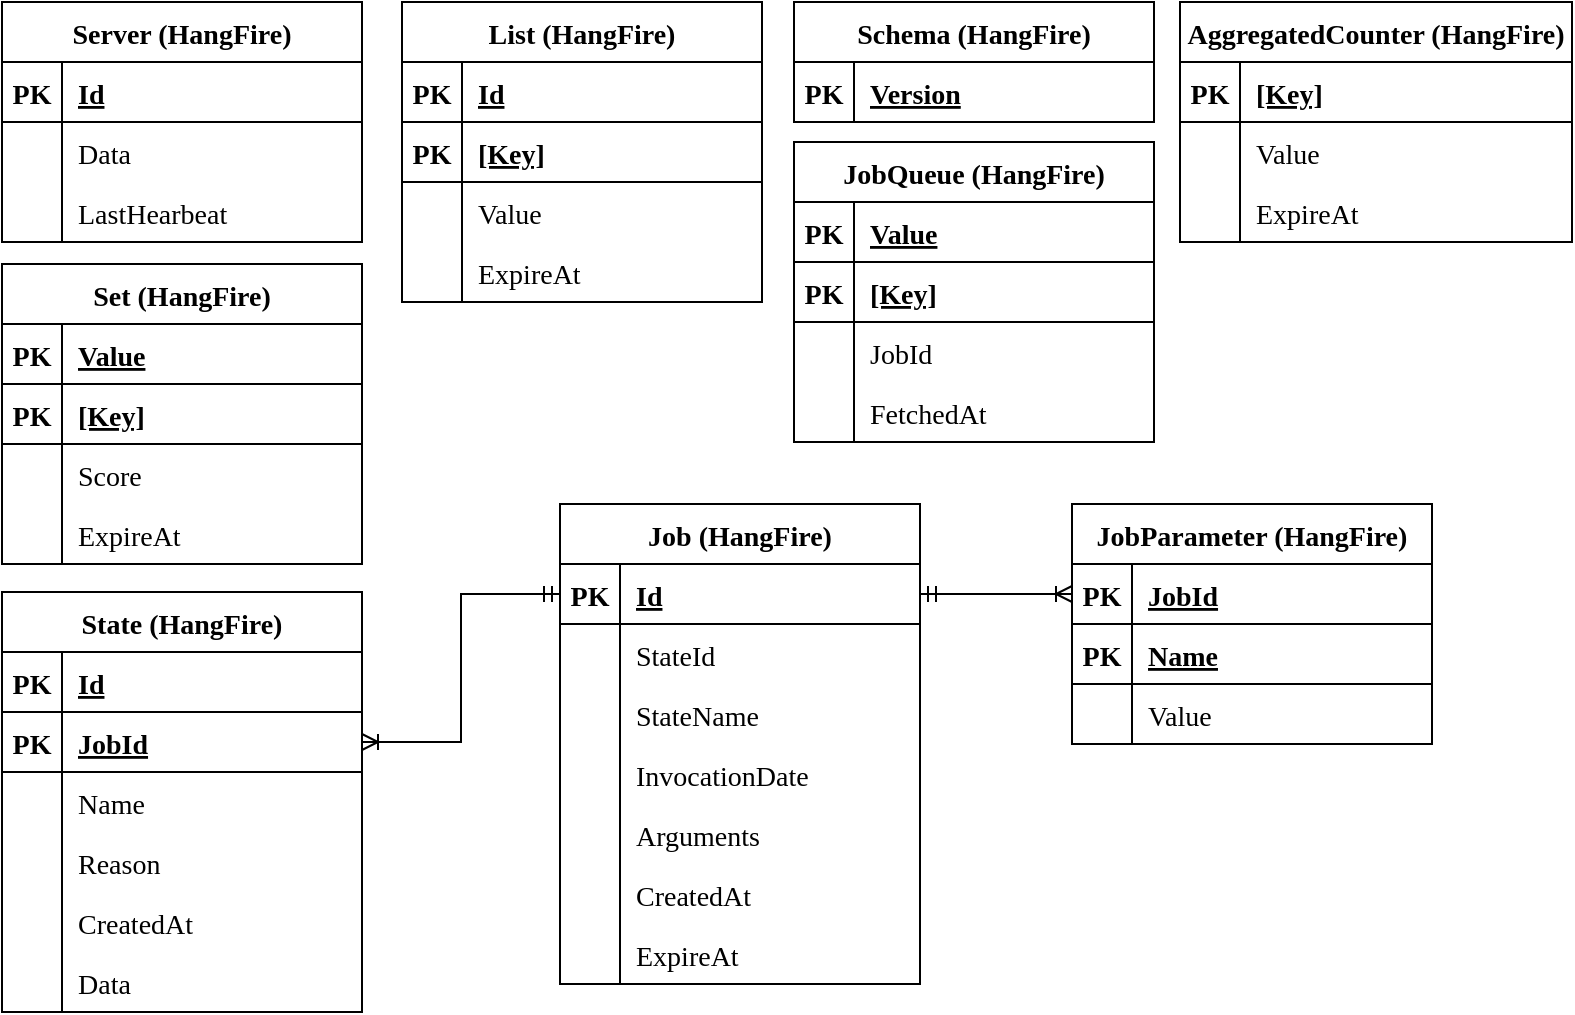 <mxfile version="21.3.3" type="device">
  <diagram name="Страница 1" id="0q5lL3RUbskyyDA7Tc78">
    <mxGraphModel dx="136" dy="885" grid="1" gridSize="10" guides="1" tooltips="1" connect="1" arrows="1" fold="1" page="1" pageScale="1" pageWidth="1654" pageHeight="1169" math="0" shadow="0">
      <root>
        <mxCell id="0" />
        <mxCell id="1" parent="0" />
        <mxCell id="pN4bEe2H8JL71xGNmkIi-15" value="Server (HangFire)" style="shape=table;startSize=30;container=1;collapsible=1;childLayout=tableLayout;fixedRows=1;rowLines=0;fontStyle=1;align=center;resizeLast=1;fontFamily=Times New Roman;fontSize=14;" parent="1" vertex="1">
          <mxGeometry x="1749" y="155" width="180" height="120" as="geometry" />
        </mxCell>
        <mxCell id="pN4bEe2H8JL71xGNmkIi-16" value="" style="shape=tableRow;horizontal=0;startSize=0;swimlaneHead=0;swimlaneBody=0;fillColor=none;collapsible=0;dropTarget=0;points=[[0,0.5],[1,0.5]];portConstraint=eastwest;top=0;left=0;right=0;bottom=1;" parent="pN4bEe2H8JL71xGNmkIi-15" vertex="1">
          <mxGeometry y="30" width="180" height="30" as="geometry" />
        </mxCell>
        <mxCell id="pN4bEe2H8JL71xGNmkIi-17" value="PK" style="shape=partialRectangle;connectable=0;fillColor=none;top=0;left=0;bottom=0;right=0;fontStyle=1;overflow=hidden;fontSize=14;fontFamily=Times New Roman;" parent="pN4bEe2H8JL71xGNmkIi-16" vertex="1">
          <mxGeometry width="30" height="30" as="geometry">
            <mxRectangle width="30" height="30" as="alternateBounds" />
          </mxGeometry>
        </mxCell>
        <mxCell id="pN4bEe2H8JL71xGNmkIi-18" value="Id" style="shape=partialRectangle;connectable=0;fillColor=none;top=0;left=0;bottom=0;right=0;align=left;spacingLeft=6;fontStyle=5;overflow=hidden;fontSize=14;fontFamily=Times New Roman;" parent="pN4bEe2H8JL71xGNmkIi-16" vertex="1">
          <mxGeometry x="30" width="150" height="30" as="geometry">
            <mxRectangle width="150" height="30" as="alternateBounds" />
          </mxGeometry>
        </mxCell>
        <mxCell id="pN4bEe2H8JL71xGNmkIi-19" value="" style="shape=tableRow;horizontal=0;startSize=0;swimlaneHead=0;swimlaneBody=0;fillColor=none;collapsible=0;dropTarget=0;points=[[0,0.5],[1,0.5]];portConstraint=eastwest;top=0;left=0;right=0;bottom=0;" parent="pN4bEe2H8JL71xGNmkIi-15" vertex="1">
          <mxGeometry y="60" width="180" height="30" as="geometry" />
        </mxCell>
        <mxCell id="pN4bEe2H8JL71xGNmkIi-20" value="" style="shape=partialRectangle;connectable=0;fillColor=none;top=0;left=0;bottom=0;right=0;editable=1;overflow=hidden;" parent="pN4bEe2H8JL71xGNmkIi-19" vertex="1">
          <mxGeometry width="30" height="30" as="geometry">
            <mxRectangle width="30" height="30" as="alternateBounds" />
          </mxGeometry>
        </mxCell>
        <mxCell id="pN4bEe2H8JL71xGNmkIi-21" value="Data" style="shape=partialRectangle;connectable=0;fillColor=none;top=0;left=0;bottom=0;right=0;align=left;spacingLeft=6;overflow=hidden;fontSize=14;fontFamily=Times New Roman;" parent="pN4bEe2H8JL71xGNmkIi-19" vertex="1">
          <mxGeometry x="30" width="150" height="30" as="geometry">
            <mxRectangle width="150" height="30" as="alternateBounds" />
          </mxGeometry>
        </mxCell>
        <mxCell id="pN4bEe2H8JL71xGNmkIi-22" value="" style="shape=tableRow;horizontal=0;startSize=0;swimlaneHead=0;swimlaneBody=0;fillColor=none;collapsible=0;dropTarget=0;points=[[0,0.5],[1,0.5]];portConstraint=eastwest;top=0;left=0;right=0;bottom=0;" parent="pN4bEe2H8JL71xGNmkIi-15" vertex="1">
          <mxGeometry y="90" width="180" height="30" as="geometry" />
        </mxCell>
        <mxCell id="pN4bEe2H8JL71xGNmkIi-23" value="" style="shape=partialRectangle;connectable=0;fillColor=none;top=0;left=0;bottom=0;right=0;editable=1;overflow=hidden;" parent="pN4bEe2H8JL71xGNmkIi-22" vertex="1">
          <mxGeometry width="30" height="30" as="geometry">
            <mxRectangle width="30" height="30" as="alternateBounds" />
          </mxGeometry>
        </mxCell>
        <mxCell id="pN4bEe2H8JL71xGNmkIi-24" value="LastHearbeat" style="shape=partialRectangle;connectable=0;fillColor=none;top=0;left=0;bottom=0;right=0;align=left;spacingLeft=6;overflow=hidden;fontSize=14;fontFamily=Times New Roman;" parent="pN4bEe2H8JL71xGNmkIi-22" vertex="1">
          <mxGeometry x="30" width="150" height="30" as="geometry">
            <mxRectangle width="150" height="30" as="alternateBounds" />
          </mxGeometry>
        </mxCell>
        <mxCell id="pN4bEe2H8JL71xGNmkIi-25" value="List (HangFire)" style="shape=table;startSize=30;container=1;collapsible=1;childLayout=tableLayout;fixedRows=1;rowLines=0;fontStyle=1;align=center;resizeLast=1;fontFamily=Times New Roman;fontSize=14;" parent="1" vertex="1">
          <mxGeometry x="1949" y="155" width="180" height="150" as="geometry" />
        </mxCell>
        <mxCell id="pN4bEe2H8JL71xGNmkIi-26" value="" style="shape=tableRow;horizontal=0;startSize=0;swimlaneHead=0;swimlaneBody=0;fillColor=none;collapsible=0;dropTarget=0;points=[[0,0.5],[1,0.5]];portConstraint=eastwest;top=0;left=0;right=0;bottom=1;" parent="pN4bEe2H8JL71xGNmkIi-25" vertex="1">
          <mxGeometry y="30" width="180" height="30" as="geometry" />
        </mxCell>
        <mxCell id="pN4bEe2H8JL71xGNmkIi-27" value="PK" style="shape=partialRectangle;connectable=0;fillColor=none;top=0;left=0;bottom=0;right=0;fontStyle=1;overflow=hidden;fontSize=14;fontFamily=Times New Roman;" parent="pN4bEe2H8JL71xGNmkIi-26" vertex="1">
          <mxGeometry width="30" height="30" as="geometry">
            <mxRectangle width="30" height="30" as="alternateBounds" />
          </mxGeometry>
        </mxCell>
        <mxCell id="pN4bEe2H8JL71xGNmkIi-28" value="Id" style="shape=partialRectangle;connectable=0;fillColor=none;top=0;left=0;bottom=0;right=0;align=left;spacingLeft=6;fontStyle=5;overflow=hidden;fontSize=14;fontFamily=Times New Roman;" parent="pN4bEe2H8JL71xGNmkIi-26" vertex="1">
          <mxGeometry x="30" width="150" height="30" as="geometry">
            <mxRectangle width="150" height="30" as="alternateBounds" />
          </mxGeometry>
        </mxCell>
        <mxCell id="pN4bEe2H8JL71xGNmkIi-29" value="" style="shape=tableRow;horizontal=0;startSize=0;swimlaneHead=0;swimlaneBody=0;fillColor=none;collapsible=0;dropTarget=0;points=[[0,0.5],[1,0.5]];portConstraint=eastwest;top=0;left=0;right=0;bottom=1;" parent="pN4bEe2H8JL71xGNmkIi-25" vertex="1">
          <mxGeometry y="60" width="180" height="30" as="geometry" />
        </mxCell>
        <mxCell id="pN4bEe2H8JL71xGNmkIi-30" value="PK" style="shape=partialRectangle;connectable=0;fillColor=none;top=0;left=0;bottom=0;right=0;fontStyle=1;overflow=hidden;fontSize=14;fontFamily=Times New Roman;" parent="pN4bEe2H8JL71xGNmkIi-29" vertex="1">
          <mxGeometry width="30" height="30" as="geometry">
            <mxRectangle width="30" height="30" as="alternateBounds" />
          </mxGeometry>
        </mxCell>
        <mxCell id="pN4bEe2H8JL71xGNmkIi-31" value="[Key]" style="shape=partialRectangle;connectable=0;fillColor=none;top=0;left=0;bottom=0;right=0;align=left;spacingLeft=6;fontStyle=5;overflow=hidden;fontSize=14;fontFamily=Times New Roman;" parent="pN4bEe2H8JL71xGNmkIi-29" vertex="1">
          <mxGeometry x="30" width="150" height="30" as="geometry">
            <mxRectangle width="150" height="30" as="alternateBounds" />
          </mxGeometry>
        </mxCell>
        <mxCell id="pN4bEe2H8JL71xGNmkIi-32" value="" style="shape=tableRow;horizontal=0;startSize=0;swimlaneHead=0;swimlaneBody=0;fillColor=none;collapsible=0;dropTarget=0;points=[[0,0.5],[1,0.5]];portConstraint=eastwest;top=0;left=0;right=0;bottom=0;" parent="pN4bEe2H8JL71xGNmkIi-25" vertex="1">
          <mxGeometry y="90" width="180" height="30" as="geometry" />
        </mxCell>
        <mxCell id="pN4bEe2H8JL71xGNmkIi-33" value="" style="shape=partialRectangle;connectable=0;fillColor=none;top=0;left=0;bottom=0;right=0;editable=1;overflow=hidden;" parent="pN4bEe2H8JL71xGNmkIi-32" vertex="1">
          <mxGeometry width="30" height="30" as="geometry">
            <mxRectangle width="30" height="30" as="alternateBounds" />
          </mxGeometry>
        </mxCell>
        <mxCell id="pN4bEe2H8JL71xGNmkIi-34" value="Value" style="shape=partialRectangle;connectable=0;fillColor=none;top=0;left=0;bottom=0;right=0;align=left;spacingLeft=6;overflow=hidden;fontSize=14;fontFamily=Times New Roman;" parent="pN4bEe2H8JL71xGNmkIi-32" vertex="1">
          <mxGeometry x="30" width="150" height="30" as="geometry">
            <mxRectangle width="150" height="30" as="alternateBounds" />
          </mxGeometry>
        </mxCell>
        <mxCell id="pN4bEe2H8JL71xGNmkIi-35" value="" style="shape=tableRow;horizontal=0;startSize=0;swimlaneHead=0;swimlaneBody=0;fillColor=none;collapsible=0;dropTarget=0;points=[[0,0.5],[1,0.5]];portConstraint=eastwest;top=0;left=0;right=0;bottom=0;" parent="pN4bEe2H8JL71xGNmkIi-25" vertex="1">
          <mxGeometry y="120" width="180" height="30" as="geometry" />
        </mxCell>
        <mxCell id="pN4bEe2H8JL71xGNmkIi-36" value="" style="shape=partialRectangle;connectable=0;fillColor=none;top=0;left=0;bottom=0;right=0;editable=1;overflow=hidden;" parent="pN4bEe2H8JL71xGNmkIi-35" vertex="1">
          <mxGeometry width="30" height="30" as="geometry">
            <mxRectangle width="30" height="30" as="alternateBounds" />
          </mxGeometry>
        </mxCell>
        <mxCell id="pN4bEe2H8JL71xGNmkIi-37" value="ExpireAt" style="shape=partialRectangle;connectable=0;fillColor=none;top=0;left=0;bottom=0;right=0;align=left;spacingLeft=6;overflow=hidden;fontSize=14;fontFamily=Times New Roman;" parent="pN4bEe2H8JL71xGNmkIi-35" vertex="1">
          <mxGeometry x="30" width="150" height="30" as="geometry">
            <mxRectangle width="150" height="30" as="alternateBounds" />
          </mxGeometry>
        </mxCell>
        <mxCell id="pN4bEe2H8JL71xGNmkIi-38" value="Schema (HangFire)" style="shape=table;startSize=30;container=1;collapsible=1;childLayout=tableLayout;fixedRows=1;rowLines=0;fontStyle=1;align=center;resizeLast=1;fontFamily=Times New Roman;fontSize=14;" parent="1" vertex="1">
          <mxGeometry x="2145" y="155" width="180" height="60" as="geometry" />
        </mxCell>
        <mxCell id="pN4bEe2H8JL71xGNmkIi-39" value="" style="shape=tableRow;horizontal=0;startSize=0;swimlaneHead=0;swimlaneBody=0;fillColor=none;collapsible=0;dropTarget=0;points=[[0,0.5],[1,0.5]];portConstraint=eastwest;top=0;left=0;right=0;bottom=1;" parent="pN4bEe2H8JL71xGNmkIi-38" vertex="1">
          <mxGeometry y="30" width="180" height="30" as="geometry" />
        </mxCell>
        <mxCell id="pN4bEe2H8JL71xGNmkIi-40" value="PK" style="shape=partialRectangle;connectable=0;fillColor=none;top=0;left=0;bottom=0;right=0;fontStyle=1;overflow=hidden;fontSize=14;fontFamily=Times New Roman;" parent="pN4bEe2H8JL71xGNmkIi-39" vertex="1">
          <mxGeometry width="30" height="30" as="geometry">
            <mxRectangle width="30" height="30" as="alternateBounds" />
          </mxGeometry>
        </mxCell>
        <mxCell id="pN4bEe2H8JL71xGNmkIi-41" value="Version" style="shape=partialRectangle;connectable=0;fillColor=none;top=0;left=0;bottom=0;right=0;align=left;spacingLeft=6;fontStyle=5;overflow=hidden;fontSize=14;fontFamily=Times New Roman;" parent="pN4bEe2H8JL71xGNmkIi-39" vertex="1">
          <mxGeometry x="30" width="150" height="30" as="geometry">
            <mxRectangle width="150" height="30" as="alternateBounds" />
          </mxGeometry>
        </mxCell>
        <mxCell id="pN4bEe2H8JL71xGNmkIi-42" value="AggregatedCounter (HangFire)" style="shape=table;startSize=30;container=1;collapsible=1;childLayout=tableLayout;fixedRows=1;rowLines=0;fontStyle=1;align=center;resizeLast=1;fontFamily=Times New Roman;fontSize=14;" parent="1" vertex="1">
          <mxGeometry x="2338" y="155" width="196" height="120" as="geometry" />
        </mxCell>
        <mxCell id="pN4bEe2H8JL71xGNmkIi-43" value="" style="shape=tableRow;horizontal=0;startSize=0;swimlaneHead=0;swimlaneBody=0;fillColor=none;collapsible=0;dropTarget=0;points=[[0,0.5],[1,0.5]];portConstraint=eastwest;top=0;left=0;right=0;bottom=1;" parent="pN4bEe2H8JL71xGNmkIi-42" vertex="1">
          <mxGeometry y="30" width="196" height="30" as="geometry" />
        </mxCell>
        <mxCell id="pN4bEe2H8JL71xGNmkIi-44" value="PK" style="shape=partialRectangle;connectable=0;fillColor=none;top=0;left=0;bottom=0;right=0;fontStyle=1;overflow=hidden;fontSize=14;fontFamily=Times New Roman;" parent="pN4bEe2H8JL71xGNmkIi-43" vertex="1">
          <mxGeometry width="30" height="30" as="geometry">
            <mxRectangle width="30" height="30" as="alternateBounds" />
          </mxGeometry>
        </mxCell>
        <mxCell id="pN4bEe2H8JL71xGNmkIi-45" value="[Key]" style="shape=partialRectangle;connectable=0;fillColor=none;top=0;left=0;bottom=0;right=0;align=left;spacingLeft=6;fontStyle=5;overflow=hidden;fontSize=14;fontFamily=Times New Roman;" parent="pN4bEe2H8JL71xGNmkIi-43" vertex="1">
          <mxGeometry x="30" width="166" height="30" as="geometry">
            <mxRectangle width="166" height="30" as="alternateBounds" />
          </mxGeometry>
        </mxCell>
        <mxCell id="pN4bEe2H8JL71xGNmkIi-46" value="" style="shape=tableRow;horizontal=0;startSize=0;swimlaneHead=0;swimlaneBody=0;fillColor=none;collapsible=0;dropTarget=0;points=[[0,0.5],[1,0.5]];portConstraint=eastwest;top=0;left=0;right=0;bottom=0;" parent="pN4bEe2H8JL71xGNmkIi-42" vertex="1">
          <mxGeometry y="60" width="196" height="30" as="geometry" />
        </mxCell>
        <mxCell id="pN4bEe2H8JL71xGNmkIi-47" value="" style="shape=partialRectangle;connectable=0;fillColor=none;top=0;left=0;bottom=0;right=0;editable=1;overflow=hidden;" parent="pN4bEe2H8JL71xGNmkIi-46" vertex="1">
          <mxGeometry width="30" height="30" as="geometry">
            <mxRectangle width="30" height="30" as="alternateBounds" />
          </mxGeometry>
        </mxCell>
        <mxCell id="pN4bEe2H8JL71xGNmkIi-48" value="Value" style="shape=partialRectangle;connectable=0;fillColor=none;top=0;left=0;bottom=0;right=0;align=left;spacingLeft=6;overflow=hidden;fontSize=14;fontFamily=Times New Roman;" parent="pN4bEe2H8JL71xGNmkIi-46" vertex="1">
          <mxGeometry x="30" width="166" height="30" as="geometry">
            <mxRectangle width="166" height="30" as="alternateBounds" />
          </mxGeometry>
        </mxCell>
        <mxCell id="pN4bEe2H8JL71xGNmkIi-49" value="" style="shape=tableRow;horizontal=0;startSize=0;swimlaneHead=0;swimlaneBody=0;fillColor=none;collapsible=0;dropTarget=0;points=[[0,0.5],[1,0.5]];portConstraint=eastwest;top=0;left=0;right=0;bottom=0;" parent="pN4bEe2H8JL71xGNmkIi-42" vertex="1">
          <mxGeometry y="90" width="196" height="30" as="geometry" />
        </mxCell>
        <mxCell id="pN4bEe2H8JL71xGNmkIi-50" value="" style="shape=partialRectangle;connectable=0;fillColor=none;top=0;left=0;bottom=0;right=0;editable=1;overflow=hidden;" parent="pN4bEe2H8JL71xGNmkIi-49" vertex="1">
          <mxGeometry width="30" height="30" as="geometry">
            <mxRectangle width="30" height="30" as="alternateBounds" />
          </mxGeometry>
        </mxCell>
        <mxCell id="pN4bEe2H8JL71xGNmkIi-51" value="ExpireAt" style="shape=partialRectangle;connectable=0;fillColor=none;top=0;left=0;bottom=0;right=0;align=left;spacingLeft=6;overflow=hidden;fontSize=14;fontFamily=Times New Roman;" parent="pN4bEe2H8JL71xGNmkIi-49" vertex="1">
          <mxGeometry x="30" width="166" height="30" as="geometry">
            <mxRectangle width="166" height="30" as="alternateBounds" />
          </mxGeometry>
        </mxCell>
        <mxCell id="pN4bEe2H8JL71xGNmkIi-52" value="JobQueue (HangFire)" style="shape=table;startSize=30;container=1;collapsible=1;childLayout=tableLayout;fixedRows=1;rowLines=0;fontStyle=1;align=center;resizeLast=1;fontFamily=Times New Roman;fontSize=14;" parent="1" vertex="1">
          <mxGeometry x="2145" y="225" width="180" height="150" as="geometry" />
        </mxCell>
        <mxCell id="pN4bEe2H8JL71xGNmkIi-53" value="" style="shape=tableRow;horizontal=0;startSize=0;swimlaneHead=0;swimlaneBody=0;fillColor=none;collapsible=0;dropTarget=0;points=[[0,0.5],[1,0.5]];portConstraint=eastwest;top=0;left=0;right=0;bottom=1;" parent="pN4bEe2H8JL71xGNmkIi-52" vertex="1">
          <mxGeometry y="30" width="180" height="30" as="geometry" />
        </mxCell>
        <mxCell id="pN4bEe2H8JL71xGNmkIi-54" value="PK" style="shape=partialRectangle;connectable=0;fillColor=none;top=0;left=0;bottom=0;right=0;fontStyle=1;overflow=hidden;fontSize=14;fontFamily=Times New Roman;" parent="pN4bEe2H8JL71xGNmkIi-53" vertex="1">
          <mxGeometry width="30" height="30" as="geometry">
            <mxRectangle width="30" height="30" as="alternateBounds" />
          </mxGeometry>
        </mxCell>
        <mxCell id="pN4bEe2H8JL71xGNmkIi-55" value="Value" style="shape=partialRectangle;connectable=0;fillColor=none;top=0;left=0;bottom=0;right=0;align=left;spacingLeft=6;fontStyle=5;overflow=hidden;fontSize=14;fontFamily=Times New Roman;" parent="pN4bEe2H8JL71xGNmkIi-53" vertex="1">
          <mxGeometry x="30" width="150" height="30" as="geometry">
            <mxRectangle width="150" height="30" as="alternateBounds" />
          </mxGeometry>
        </mxCell>
        <mxCell id="pN4bEe2H8JL71xGNmkIi-56" value="" style="shape=tableRow;horizontal=0;startSize=0;swimlaneHead=0;swimlaneBody=0;fillColor=none;collapsible=0;dropTarget=0;points=[[0,0.5],[1,0.5]];portConstraint=eastwest;top=0;left=0;right=0;bottom=1;" parent="pN4bEe2H8JL71xGNmkIi-52" vertex="1">
          <mxGeometry y="60" width="180" height="30" as="geometry" />
        </mxCell>
        <mxCell id="pN4bEe2H8JL71xGNmkIi-57" value="PK" style="shape=partialRectangle;connectable=0;fillColor=none;top=0;left=0;bottom=0;right=0;fontStyle=1;overflow=hidden;fontSize=14;fontFamily=Times New Roman;" parent="pN4bEe2H8JL71xGNmkIi-56" vertex="1">
          <mxGeometry width="30" height="30" as="geometry">
            <mxRectangle width="30" height="30" as="alternateBounds" />
          </mxGeometry>
        </mxCell>
        <mxCell id="pN4bEe2H8JL71xGNmkIi-58" value="[Key]" style="shape=partialRectangle;connectable=0;fillColor=none;top=0;left=0;bottom=0;right=0;align=left;spacingLeft=6;fontStyle=5;overflow=hidden;fontSize=14;fontFamily=Times New Roman;" parent="pN4bEe2H8JL71xGNmkIi-56" vertex="1">
          <mxGeometry x="30" width="150" height="30" as="geometry">
            <mxRectangle width="150" height="30" as="alternateBounds" />
          </mxGeometry>
        </mxCell>
        <mxCell id="pN4bEe2H8JL71xGNmkIi-59" value="" style="shape=tableRow;horizontal=0;startSize=0;swimlaneHead=0;swimlaneBody=0;fillColor=none;collapsible=0;dropTarget=0;points=[[0,0.5],[1,0.5]];portConstraint=eastwest;top=0;left=0;right=0;bottom=0;" parent="pN4bEe2H8JL71xGNmkIi-52" vertex="1">
          <mxGeometry y="90" width="180" height="30" as="geometry" />
        </mxCell>
        <mxCell id="pN4bEe2H8JL71xGNmkIi-60" value="" style="shape=partialRectangle;connectable=0;fillColor=none;top=0;left=0;bottom=0;right=0;editable=1;overflow=hidden;" parent="pN4bEe2H8JL71xGNmkIi-59" vertex="1">
          <mxGeometry width="30" height="30" as="geometry">
            <mxRectangle width="30" height="30" as="alternateBounds" />
          </mxGeometry>
        </mxCell>
        <mxCell id="pN4bEe2H8JL71xGNmkIi-61" value="JobId" style="shape=partialRectangle;connectable=0;fillColor=none;top=0;left=0;bottom=0;right=0;align=left;spacingLeft=6;overflow=hidden;fontSize=14;fontFamily=Times New Roman;" parent="pN4bEe2H8JL71xGNmkIi-59" vertex="1">
          <mxGeometry x="30" width="150" height="30" as="geometry">
            <mxRectangle width="150" height="30" as="alternateBounds" />
          </mxGeometry>
        </mxCell>
        <mxCell id="pN4bEe2H8JL71xGNmkIi-62" value="" style="shape=tableRow;horizontal=0;startSize=0;swimlaneHead=0;swimlaneBody=0;fillColor=none;collapsible=0;dropTarget=0;points=[[0,0.5],[1,0.5]];portConstraint=eastwest;top=0;left=0;right=0;bottom=0;" parent="pN4bEe2H8JL71xGNmkIi-52" vertex="1">
          <mxGeometry y="120" width="180" height="30" as="geometry" />
        </mxCell>
        <mxCell id="pN4bEe2H8JL71xGNmkIi-63" value="" style="shape=partialRectangle;connectable=0;fillColor=none;top=0;left=0;bottom=0;right=0;editable=1;overflow=hidden;" parent="pN4bEe2H8JL71xGNmkIi-62" vertex="1">
          <mxGeometry width="30" height="30" as="geometry">
            <mxRectangle width="30" height="30" as="alternateBounds" />
          </mxGeometry>
        </mxCell>
        <mxCell id="pN4bEe2H8JL71xGNmkIi-64" value="FetchedAt" style="shape=partialRectangle;connectable=0;fillColor=none;top=0;left=0;bottom=0;right=0;align=left;spacingLeft=6;overflow=hidden;fontSize=14;fontFamily=Times New Roman;" parent="pN4bEe2H8JL71xGNmkIi-62" vertex="1">
          <mxGeometry x="30" width="150" height="30" as="geometry">
            <mxRectangle width="150" height="30" as="alternateBounds" />
          </mxGeometry>
        </mxCell>
        <mxCell id="pN4bEe2H8JL71xGNmkIi-65" value="Set (HangFire)" style="shape=table;startSize=30;container=1;collapsible=1;childLayout=tableLayout;fixedRows=1;rowLines=0;fontStyle=1;align=center;resizeLast=1;fontFamily=Times New Roman;fontSize=14;" parent="1" vertex="1">
          <mxGeometry x="1749" y="286" width="180" height="150" as="geometry" />
        </mxCell>
        <mxCell id="pN4bEe2H8JL71xGNmkIi-66" value="" style="shape=tableRow;horizontal=0;startSize=0;swimlaneHead=0;swimlaneBody=0;fillColor=none;collapsible=0;dropTarget=0;points=[[0,0.5],[1,0.5]];portConstraint=eastwest;top=0;left=0;right=0;bottom=1;" parent="pN4bEe2H8JL71xGNmkIi-65" vertex="1">
          <mxGeometry y="30" width="180" height="30" as="geometry" />
        </mxCell>
        <mxCell id="pN4bEe2H8JL71xGNmkIi-67" value="PK" style="shape=partialRectangle;connectable=0;fillColor=none;top=0;left=0;bottom=0;right=0;fontStyle=1;overflow=hidden;fontFamily=Times New Roman;fontSize=14;" parent="pN4bEe2H8JL71xGNmkIi-66" vertex="1">
          <mxGeometry width="30" height="30" as="geometry">
            <mxRectangle width="30" height="30" as="alternateBounds" />
          </mxGeometry>
        </mxCell>
        <mxCell id="pN4bEe2H8JL71xGNmkIi-68" value="Value" style="shape=partialRectangle;connectable=0;fillColor=none;top=0;left=0;bottom=0;right=0;align=left;spacingLeft=6;fontStyle=5;overflow=hidden;fontFamily=Times New Roman;fontSize=14;" parent="pN4bEe2H8JL71xGNmkIi-66" vertex="1">
          <mxGeometry x="30" width="150" height="30" as="geometry">
            <mxRectangle width="150" height="30" as="alternateBounds" />
          </mxGeometry>
        </mxCell>
        <mxCell id="pN4bEe2H8JL71xGNmkIi-69" value="" style="shape=tableRow;horizontal=0;startSize=0;swimlaneHead=0;swimlaneBody=0;fillColor=none;collapsible=0;dropTarget=0;points=[[0,0.5],[1,0.5]];portConstraint=eastwest;top=0;left=0;right=0;bottom=1;" parent="pN4bEe2H8JL71xGNmkIi-65" vertex="1">
          <mxGeometry y="60" width="180" height="30" as="geometry" />
        </mxCell>
        <mxCell id="pN4bEe2H8JL71xGNmkIi-70" value="PK" style="shape=partialRectangle;connectable=0;fillColor=none;top=0;left=0;bottom=0;right=0;fontStyle=1;overflow=hidden;fontFamily=Times New Roman;fontSize=14;" parent="pN4bEe2H8JL71xGNmkIi-69" vertex="1">
          <mxGeometry width="30" height="30" as="geometry">
            <mxRectangle width="30" height="30" as="alternateBounds" />
          </mxGeometry>
        </mxCell>
        <mxCell id="pN4bEe2H8JL71xGNmkIi-71" value="[Key]" style="shape=partialRectangle;connectable=0;fillColor=none;top=0;left=0;bottom=0;right=0;align=left;spacingLeft=6;fontStyle=5;overflow=hidden;fontFamily=Times New Roman;fontSize=14;" parent="pN4bEe2H8JL71xGNmkIi-69" vertex="1">
          <mxGeometry x="30" width="150" height="30" as="geometry">
            <mxRectangle width="150" height="30" as="alternateBounds" />
          </mxGeometry>
        </mxCell>
        <mxCell id="pN4bEe2H8JL71xGNmkIi-72" value="" style="shape=tableRow;horizontal=0;startSize=0;swimlaneHead=0;swimlaneBody=0;fillColor=none;collapsible=0;dropTarget=0;points=[[0,0.5],[1,0.5]];portConstraint=eastwest;top=0;left=0;right=0;bottom=0;" parent="pN4bEe2H8JL71xGNmkIi-65" vertex="1">
          <mxGeometry y="90" width="180" height="30" as="geometry" />
        </mxCell>
        <mxCell id="pN4bEe2H8JL71xGNmkIi-73" value="" style="shape=partialRectangle;connectable=0;fillColor=none;top=0;left=0;bottom=0;right=0;editable=1;overflow=hidden;" parent="pN4bEe2H8JL71xGNmkIi-72" vertex="1">
          <mxGeometry width="30" height="30" as="geometry">
            <mxRectangle width="30" height="30" as="alternateBounds" />
          </mxGeometry>
        </mxCell>
        <mxCell id="pN4bEe2H8JL71xGNmkIi-74" value="Score" style="shape=partialRectangle;connectable=0;fillColor=none;top=0;left=0;bottom=0;right=0;align=left;spacingLeft=6;overflow=hidden;fontFamily=Times New Roman;fontSize=14;" parent="pN4bEe2H8JL71xGNmkIi-72" vertex="1">
          <mxGeometry x="30" width="150" height="30" as="geometry">
            <mxRectangle width="150" height="30" as="alternateBounds" />
          </mxGeometry>
        </mxCell>
        <mxCell id="pN4bEe2H8JL71xGNmkIi-75" value="" style="shape=tableRow;horizontal=0;startSize=0;swimlaneHead=0;swimlaneBody=0;fillColor=none;collapsible=0;dropTarget=0;points=[[0,0.5],[1,0.5]];portConstraint=eastwest;top=0;left=0;right=0;bottom=0;" parent="pN4bEe2H8JL71xGNmkIi-65" vertex="1">
          <mxGeometry y="120" width="180" height="30" as="geometry" />
        </mxCell>
        <mxCell id="pN4bEe2H8JL71xGNmkIi-76" value="" style="shape=partialRectangle;connectable=0;fillColor=none;top=0;left=0;bottom=0;right=0;editable=1;overflow=hidden;" parent="pN4bEe2H8JL71xGNmkIi-75" vertex="1">
          <mxGeometry width="30" height="30" as="geometry">
            <mxRectangle width="30" height="30" as="alternateBounds" />
          </mxGeometry>
        </mxCell>
        <mxCell id="pN4bEe2H8JL71xGNmkIi-77" value="ExpireAt" style="shape=partialRectangle;connectable=0;fillColor=none;top=0;left=0;bottom=0;right=0;align=left;spacingLeft=6;overflow=hidden;fontFamily=Times New Roman;fontSize=14;" parent="pN4bEe2H8JL71xGNmkIi-75" vertex="1">
          <mxGeometry x="30" width="150" height="30" as="geometry">
            <mxRectangle width="150" height="30" as="alternateBounds" />
          </mxGeometry>
        </mxCell>
        <mxCell id="pN4bEe2H8JL71xGNmkIi-78" value="Job (HangFire)" style="shape=table;startSize=30;container=1;collapsible=1;childLayout=tableLayout;fixedRows=1;rowLines=0;fontStyle=1;align=center;resizeLast=1;fontFamily=Times New Roman;fontSize=14;" parent="1" vertex="1">
          <mxGeometry x="2028" y="406" width="180" height="240" as="geometry" />
        </mxCell>
        <mxCell id="pN4bEe2H8JL71xGNmkIi-79" value="" style="shape=tableRow;horizontal=0;startSize=0;swimlaneHead=0;swimlaneBody=0;fillColor=none;collapsible=0;dropTarget=0;points=[[0,0.5],[1,0.5]];portConstraint=eastwest;top=0;left=0;right=0;bottom=1;" parent="pN4bEe2H8JL71xGNmkIi-78" vertex="1">
          <mxGeometry y="30" width="180" height="30" as="geometry" />
        </mxCell>
        <mxCell id="pN4bEe2H8JL71xGNmkIi-80" value="PK" style="shape=partialRectangle;connectable=0;fillColor=none;top=0;left=0;bottom=0;right=0;fontStyle=1;overflow=hidden;fontSize=14;fontFamily=Times New Roman;" parent="pN4bEe2H8JL71xGNmkIi-79" vertex="1">
          <mxGeometry width="30" height="30" as="geometry">
            <mxRectangle width="30" height="30" as="alternateBounds" />
          </mxGeometry>
        </mxCell>
        <mxCell id="pN4bEe2H8JL71xGNmkIi-81" value="Id" style="shape=partialRectangle;connectable=0;fillColor=none;top=0;left=0;bottom=0;right=0;align=left;spacingLeft=6;fontStyle=5;overflow=hidden;fontSize=14;fontFamily=Times New Roman;" parent="pN4bEe2H8JL71xGNmkIi-79" vertex="1">
          <mxGeometry x="30" width="150" height="30" as="geometry">
            <mxRectangle width="150" height="30" as="alternateBounds" />
          </mxGeometry>
        </mxCell>
        <mxCell id="pN4bEe2H8JL71xGNmkIi-82" value="" style="shape=tableRow;horizontal=0;startSize=0;swimlaneHead=0;swimlaneBody=0;fillColor=none;collapsible=0;dropTarget=0;points=[[0,0.5],[1,0.5]];portConstraint=eastwest;top=0;left=0;right=0;bottom=0;" parent="pN4bEe2H8JL71xGNmkIi-78" vertex="1">
          <mxGeometry y="60" width="180" height="30" as="geometry" />
        </mxCell>
        <mxCell id="pN4bEe2H8JL71xGNmkIi-83" value="" style="shape=partialRectangle;connectable=0;fillColor=none;top=0;left=0;bottom=0;right=0;editable=1;overflow=hidden;" parent="pN4bEe2H8JL71xGNmkIi-82" vertex="1">
          <mxGeometry width="30" height="30" as="geometry">
            <mxRectangle width="30" height="30" as="alternateBounds" />
          </mxGeometry>
        </mxCell>
        <mxCell id="pN4bEe2H8JL71xGNmkIi-84" value="StateId" style="shape=partialRectangle;connectable=0;fillColor=none;top=0;left=0;bottom=0;right=0;align=left;spacingLeft=6;overflow=hidden;fontSize=14;fontFamily=Times New Roman;" parent="pN4bEe2H8JL71xGNmkIi-82" vertex="1">
          <mxGeometry x="30" width="150" height="30" as="geometry">
            <mxRectangle width="150" height="30" as="alternateBounds" />
          </mxGeometry>
        </mxCell>
        <mxCell id="pN4bEe2H8JL71xGNmkIi-85" value="" style="shape=tableRow;horizontal=0;startSize=0;swimlaneHead=0;swimlaneBody=0;fillColor=none;collapsible=0;dropTarget=0;points=[[0,0.5],[1,0.5]];portConstraint=eastwest;top=0;left=0;right=0;bottom=0;" parent="pN4bEe2H8JL71xGNmkIi-78" vertex="1">
          <mxGeometry y="90" width="180" height="30" as="geometry" />
        </mxCell>
        <mxCell id="pN4bEe2H8JL71xGNmkIi-86" value="" style="shape=partialRectangle;connectable=0;fillColor=none;top=0;left=0;bottom=0;right=0;editable=1;overflow=hidden;" parent="pN4bEe2H8JL71xGNmkIi-85" vertex="1">
          <mxGeometry width="30" height="30" as="geometry">
            <mxRectangle width="30" height="30" as="alternateBounds" />
          </mxGeometry>
        </mxCell>
        <mxCell id="pN4bEe2H8JL71xGNmkIi-87" value="StateName" style="shape=partialRectangle;connectable=0;fillColor=none;top=0;left=0;bottom=0;right=0;align=left;spacingLeft=6;overflow=hidden;fontSize=14;fontFamily=Times New Roman;" parent="pN4bEe2H8JL71xGNmkIi-85" vertex="1">
          <mxGeometry x="30" width="150" height="30" as="geometry">
            <mxRectangle width="150" height="30" as="alternateBounds" />
          </mxGeometry>
        </mxCell>
        <mxCell id="pN4bEe2H8JL71xGNmkIi-88" value="" style="shape=tableRow;horizontal=0;startSize=0;swimlaneHead=0;swimlaneBody=0;fillColor=none;collapsible=0;dropTarget=0;points=[[0,0.5],[1,0.5]];portConstraint=eastwest;top=0;left=0;right=0;bottom=0;" parent="pN4bEe2H8JL71xGNmkIi-78" vertex="1">
          <mxGeometry y="120" width="180" height="30" as="geometry" />
        </mxCell>
        <mxCell id="pN4bEe2H8JL71xGNmkIi-89" value="" style="shape=partialRectangle;connectable=0;fillColor=none;top=0;left=0;bottom=0;right=0;editable=1;overflow=hidden;" parent="pN4bEe2H8JL71xGNmkIi-88" vertex="1">
          <mxGeometry width="30" height="30" as="geometry">
            <mxRectangle width="30" height="30" as="alternateBounds" />
          </mxGeometry>
        </mxCell>
        <mxCell id="pN4bEe2H8JL71xGNmkIi-90" value="InvocationDate" style="shape=partialRectangle;connectable=0;fillColor=none;top=0;left=0;bottom=0;right=0;align=left;spacingLeft=6;overflow=hidden;fontSize=14;fontFamily=Times New Roman;" parent="pN4bEe2H8JL71xGNmkIi-88" vertex="1">
          <mxGeometry x="30" width="150" height="30" as="geometry">
            <mxRectangle width="150" height="30" as="alternateBounds" />
          </mxGeometry>
        </mxCell>
        <mxCell id="pN4bEe2H8JL71xGNmkIi-91" value="" style="shape=tableRow;horizontal=0;startSize=0;swimlaneHead=0;swimlaneBody=0;fillColor=none;collapsible=0;dropTarget=0;points=[[0,0.5],[1,0.5]];portConstraint=eastwest;top=0;left=0;right=0;bottom=0;" parent="pN4bEe2H8JL71xGNmkIi-78" vertex="1">
          <mxGeometry y="150" width="180" height="30" as="geometry" />
        </mxCell>
        <mxCell id="pN4bEe2H8JL71xGNmkIi-92" value="" style="shape=partialRectangle;connectable=0;fillColor=none;top=0;left=0;bottom=0;right=0;editable=1;overflow=hidden;" parent="pN4bEe2H8JL71xGNmkIi-91" vertex="1">
          <mxGeometry width="30" height="30" as="geometry">
            <mxRectangle width="30" height="30" as="alternateBounds" />
          </mxGeometry>
        </mxCell>
        <mxCell id="pN4bEe2H8JL71xGNmkIi-93" value="Arguments" style="shape=partialRectangle;connectable=0;fillColor=none;top=0;left=0;bottom=0;right=0;align=left;spacingLeft=6;overflow=hidden;fontSize=14;fontFamily=Times New Roman;" parent="pN4bEe2H8JL71xGNmkIi-91" vertex="1">
          <mxGeometry x="30" width="150" height="30" as="geometry">
            <mxRectangle width="150" height="30" as="alternateBounds" />
          </mxGeometry>
        </mxCell>
        <mxCell id="pN4bEe2H8JL71xGNmkIi-94" value="" style="shape=tableRow;horizontal=0;startSize=0;swimlaneHead=0;swimlaneBody=0;fillColor=none;collapsible=0;dropTarget=0;points=[[0,0.5],[1,0.5]];portConstraint=eastwest;top=0;left=0;right=0;bottom=0;" parent="pN4bEe2H8JL71xGNmkIi-78" vertex="1">
          <mxGeometry y="180" width="180" height="30" as="geometry" />
        </mxCell>
        <mxCell id="pN4bEe2H8JL71xGNmkIi-95" value="" style="shape=partialRectangle;connectable=0;fillColor=none;top=0;left=0;bottom=0;right=0;editable=1;overflow=hidden;" parent="pN4bEe2H8JL71xGNmkIi-94" vertex="1">
          <mxGeometry width="30" height="30" as="geometry">
            <mxRectangle width="30" height="30" as="alternateBounds" />
          </mxGeometry>
        </mxCell>
        <mxCell id="pN4bEe2H8JL71xGNmkIi-96" value="CreatedAt" style="shape=partialRectangle;connectable=0;fillColor=none;top=0;left=0;bottom=0;right=0;align=left;spacingLeft=6;overflow=hidden;fontSize=14;fontFamily=Times New Roman;" parent="pN4bEe2H8JL71xGNmkIi-94" vertex="1">
          <mxGeometry x="30" width="150" height="30" as="geometry">
            <mxRectangle width="150" height="30" as="alternateBounds" />
          </mxGeometry>
        </mxCell>
        <mxCell id="pN4bEe2H8JL71xGNmkIi-97" value="" style="shape=tableRow;horizontal=0;startSize=0;swimlaneHead=0;swimlaneBody=0;fillColor=none;collapsible=0;dropTarget=0;points=[[0,0.5],[1,0.5]];portConstraint=eastwest;top=0;left=0;right=0;bottom=0;" parent="pN4bEe2H8JL71xGNmkIi-78" vertex="1">
          <mxGeometry y="210" width="180" height="30" as="geometry" />
        </mxCell>
        <mxCell id="pN4bEe2H8JL71xGNmkIi-98" value="" style="shape=partialRectangle;connectable=0;fillColor=none;top=0;left=0;bottom=0;right=0;editable=1;overflow=hidden;" parent="pN4bEe2H8JL71xGNmkIi-97" vertex="1">
          <mxGeometry width="30" height="30" as="geometry">
            <mxRectangle width="30" height="30" as="alternateBounds" />
          </mxGeometry>
        </mxCell>
        <mxCell id="pN4bEe2H8JL71xGNmkIi-99" value="ExpireAt" style="shape=partialRectangle;connectable=0;fillColor=none;top=0;left=0;bottom=0;right=0;align=left;spacingLeft=6;overflow=hidden;fontSize=14;fontFamily=Times New Roman;" parent="pN4bEe2H8JL71xGNmkIi-97" vertex="1">
          <mxGeometry x="30" width="150" height="30" as="geometry">
            <mxRectangle width="150" height="30" as="alternateBounds" />
          </mxGeometry>
        </mxCell>
        <mxCell id="pN4bEe2H8JL71xGNmkIi-100" value="JobParameter (HangFire)" style="shape=table;startSize=30;container=1;collapsible=1;childLayout=tableLayout;fixedRows=1;rowLines=0;fontStyle=1;align=center;resizeLast=1;fontFamily=Times New Roman;fontSize=14;" parent="1" vertex="1">
          <mxGeometry x="2284" y="406" width="180" height="120" as="geometry" />
        </mxCell>
        <mxCell id="pN4bEe2H8JL71xGNmkIi-101" value="" style="shape=tableRow;horizontal=0;startSize=0;swimlaneHead=0;swimlaneBody=0;fillColor=none;collapsible=0;dropTarget=0;points=[[0,0.5],[1,0.5]];portConstraint=eastwest;top=0;left=0;right=0;bottom=1;" parent="pN4bEe2H8JL71xGNmkIi-100" vertex="1">
          <mxGeometry y="30" width="180" height="30" as="geometry" />
        </mxCell>
        <mxCell id="pN4bEe2H8JL71xGNmkIi-102" value="PK" style="shape=partialRectangle;connectable=0;fillColor=none;top=0;left=0;bottom=0;right=0;fontStyle=1;overflow=hidden;fontSize=14;fontFamily=Times New Roman;" parent="pN4bEe2H8JL71xGNmkIi-101" vertex="1">
          <mxGeometry width="30" height="30" as="geometry">
            <mxRectangle width="30" height="30" as="alternateBounds" />
          </mxGeometry>
        </mxCell>
        <mxCell id="pN4bEe2H8JL71xGNmkIi-103" value="JobId" style="shape=partialRectangle;connectable=0;fillColor=none;top=0;left=0;bottom=0;right=0;align=left;spacingLeft=6;fontStyle=5;overflow=hidden;fontSize=14;fontFamily=Times New Roman;" parent="pN4bEe2H8JL71xGNmkIi-101" vertex="1">
          <mxGeometry x="30" width="150" height="30" as="geometry">
            <mxRectangle width="150" height="30" as="alternateBounds" />
          </mxGeometry>
        </mxCell>
        <mxCell id="pN4bEe2H8JL71xGNmkIi-104" value="" style="shape=tableRow;horizontal=0;startSize=0;swimlaneHead=0;swimlaneBody=0;fillColor=none;collapsible=0;dropTarget=0;points=[[0,0.5],[1,0.5]];portConstraint=eastwest;top=0;left=0;right=0;bottom=1;" parent="pN4bEe2H8JL71xGNmkIi-100" vertex="1">
          <mxGeometry y="60" width="180" height="30" as="geometry" />
        </mxCell>
        <mxCell id="pN4bEe2H8JL71xGNmkIi-105" value="PK" style="shape=partialRectangle;connectable=0;fillColor=none;top=0;left=0;bottom=0;right=0;fontStyle=1;overflow=hidden;fontSize=14;fontFamily=Times New Roman;" parent="pN4bEe2H8JL71xGNmkIi-104" vertex="1">
          <mxGeometry width="30" height="30" as="geometry">
            <mxRectangle width="30" height="30" as="alternateBounds" />
          </mxGeometry>
        </mxCell>
        <mxCell id="pN4bEe2H8JL71xGNmkIi-106" value="Name" style="shape=partialRectangle;connectable=0;fillColor=none;top=0;left=0;bottom=0;right=0;align=left;spacingLeft=6;fontStyle=5;overflow=hidden;fontSize=14;fontFamily=Times New Roman;" parent="pN4bEe2H8JL71xGNmkIi-104" vertex="1">
          <mxGeometry x="30" width="150" height="30" as="geometry">
            <mxRectangle width="150" height="30" as="alternateBounds" />
          </mxGeometry>
        </mxCell>
        <mxCell id="pN4bEe2H8JL71xGNmkIi-107" value="" style="shape=tableRow;horizontal=0;startSize=0;swimlaneHead=0;swimlaneBody=0;fillColor=none;collapsible=0;dropTarget=0;points=[[0,0.5],[1,0.5]];portConstraint=eastwest;top=0;left=0;right=0;bottom=0;" parent="pN4bEe2H8JL71xGNmkIi-100" vertex="1">
          <mxGeometry y="90" width="180" height="30" as="geometry" />
        </mxCell>
        <mxCell id="pN4bEe2H8JL71xGNmkIi-108" value="" style="shape=partialRectangle;connectable=0;fillColor=none;top=0;left=0;bottom=0;right=0;editable=1;overflow=hidden;" parent="pN4bEe2H8JL71xGNmkIi-107" vertex="1">
          <mxGeometry width="30" height="30" as="geometry">
            <mxRectangle width="30" height="30" as="alternateBounds" />
          </mxGeometry>
        </mxCell>
        <mxCell id="pN4bEe2H8JL71xGNmkIi-109" value="Value" style="shape=partialRectangle;connectable=0;fillColor=none;top=0;left=0;bottom=0;right=0;align=left;spacingLeft=6;overflow=hidden;fontSize=14;fontFamily=Times New Roman;" parent="pN4bEe2H8JL71xGNmkIi-107" vertex="1">
          <mxGeometry x="30" width="150" height="30" as="geometry">
            <mxRectangle width="150" height="30" as="alternateBounds" />
          </mxGeometry>
        </mxCell>
        <mxCell id="pN4bEe2H8JL71xGNmkIi-110" value="State (HangFire)" style="shape=table;startSize=30;container=1;collapsible=1;childLayout=tableLayout;fixedRows=1;rowLines=0;fontStyle=1;align=center;resizeLast=1;fontFamily=Times New Roman;fontSize=14;" parent="1" vertex="1">
          <mxGeometry x="1749" y="450" width="180" height="210" as="geometry" />
        </mxCell>
        <mxCell id="pN4bEe2H8JL71xGNmkIi-111" value="" style="shape=tableRow;horizontal=0;startSize=0;swimlaneHead=0;swimlaneBody=0;fillColor=none;collapsible=0;dropTarget=0;points=[[0,0.5],[1,0.5]];portConstraint=eastwest;top=0;left=0;right=0;bottom=1;" parent="pN4bEe2H8JL71xGNmkIi-110" vertex="1">
          <mxGeometry y="30" width="180" height="30" as="geometry" />
        </mxCell>
        <mxCell id="pN4bEe2H8JL71xGNmkIi-112" value="PK" style="shape=partialRectangle;connectable=0;fillColor=none;top=0;left=0;bottom=0;right=0;fontStyle=1;overflow=hidden;fontSize=14;fontFamily=Times New Roman;" parent="pN4bEe2H8JL71xGNmkIi-111" vertex="1">
          <mxGeometry width="30" height="30" as="geometry">
            <mxRectangle width="30" height="30" as="alternateBounds" />
          </mxGeometry>
        </mxCell>
        <mxCell id="pN4bEe2H8JL71xGNmkIi-113" value="Id" style="shape=partialRectangle;connectable=0;fillColor=none;top=0;left=0;bottom=0;right=0;align=left;spacingLeft=6;fontStyle=5;overflow=hidden;fontSize=14;fontFamily=Times New Roman;" parent="pN4bEe2H8JL71xGNmkIi-111" vertex="1">
          <mxGeometry x="30" width="150" height="30" as="geometry">
            <mxRectangle width="150" height="30" as="alternateBounds" />
          </mxGeometry>
        </mxCell>
        <mxCell id="pN4bEe2H8JL71xGNmkIi-114" value="" style="shape=tableRow;horizontal=0;startSize=0;swimlaneHead=0;swimlaneBody=0;fillColor=none;collapsible=0;dropTarget=0;points=[[0,0.5],[1,0.5]];portConstraint=eastwest;top=0;left=0;right=0;bottom=1;" parent="pN4bEe2H8JL71xGNmkIi-110" vertex="1">
          <mxGeometry y="60" width="180" height="30" as="geometry" />
        </mxCell>
        <mxCell id="pN4bEe2H8JL71xGNmkIi-115" value="PK" style="shape=partialRectangle;connectable=0;fillColor=none;top=0;left=0;bottom=0;right=0;fontStyle=1;overflow=hidden;fontSize=14;fontFamily=Times New Roman;" parent="pN4bEe2H8JL71xGNmkIi-114" vertex="1">
          <mxGeometry width="30" height="30" as="geometry">
            <mxRectangle width="30" height="30" as="alternateBounds" />
          </mxGeometry>
        </mxCell>
        <mxCell id="pN4bEe2H8JL71xGNmkIi-116" value="JobId" style="shape=partialRectangle;connectable=0;fillColor=none;top=0;left=0;bottom=0;right=0;align=left;spacingLeft=6;fontStyle=5;overflow=hidden;fontSize=14;fontFamily=Times New Roman;" parent="pN4bEe2H8JL71xGNmkIi-114" vertex="1">
          <mxGeometry x="30" width="150" height="30" as="geometry">
            <mxRectangle width="150" height="30" as="alternateBounds" />
          </mxGeometry>
        </mxCell>
        <mxCell id="pN4bEe2H8JL71xGNmkIi-117" value="" style="shape=tableRow;horizontal=0;startSize=0;swimlaneHead=0;swimlaneBody=0;fillColor=none;collapsible=0;dropTarget=0;points=[[0,0.5],[1,0.5]];portConstraint=eastwest;top=0;left=0;right=0;bottom=0;" parent="pN4bEe2H8JL71xGNmkIi-110" vertex="1">
          <mxGeometry y="90" width="180" height="30" as="geometry" />
        </mxCell>
        <mxCell id="pN4bEe2H8JL71xGNmkIi-118" value="" style="shape=partialRectangle;connectable=0;fillColor=none;top=0;left=0;bottom=0;right=0;editable=1;overflow=hidden;" parent="pN4bEe2H8JL71xGNmkIi-117" vertex="1">
          <mxGeometry width="30" height="30" as="geometry">
            <mxRectangle width="30" height="30" as="alternateBounds" />
          </mxGeometry>
        </mxCell>
        <mxCell id="pN4bEe2H8JL71xGNmkIi-119" value="Name" style="shape=partialRectangle;connectable=0;fillColor=none;top=0;left=0;bottom=0;right=0;align=left;spacingLeft=6;overflow=hidden;fontSize=14;fontFamily=Times New Roman;" parent="pN4bEe2H8JL71xGNmkIi-117" vertex="1">
          <mxGeometry x="30" width="150" height="30" as="geometry">
            <mxRectangle width="150" height="30" as="alternateBounds" />
          </mxGeometry>
        </mxCell>
        <mxCell id="pN4bEe2H8JL71xGNmkIi-120" value="" style="shape=tableRow;horizontal=0;startSize=0;swimlaneHead=0;swimlaneBody=0;fillColor=none;collapsible=0;dropTarget=0;points=[[0,0.5],[1,0.5]];portConstraint=eastwest;top=0;left=0;right=0;bottom=0;" parent="pN4bEe2H8JL71xGNmkIi-110" vertex="1">
          <mxGeometry y="120" width="180" height="30" as="geometry" />
        </mxCell>
        <mxCell id="pN4bEe2H8JL71xGNmkIi-121" value="" style="shape=partialRectangle;connectable=0;fillColor=none;top=0;left=0;bottom=0;right=0;editable=1;overflow=hidden;" parent="pN4bEe2H8JL71xGNmkIi-120" vertex="1">
          <mxGeometry width="30" height="30" as="geometry">
            <mxRectangle width="30" height="30" as="alternateBounds" />
          </mxGeometry>
        </mxCell>
        <mxCell id="pN4bEe2H8JL71xGNmkIi-122" value="Reason" style="shape=partialRectangle;connectable=0;fillColor=none;top=0;left=0;bottom=0;right=0;align=left;spacingLeft=6;overflow=hidden;fontSize=14;fontFamily=Times New Roman;" parent="pN4bEe2H8JL71xGNmkIi-120" vertex="1">
          <mxGeometry x="30" width="150" height="30" as="geometry">
            <mxRectangle width="150" height="30" as="alternateBounds" />
          </mxGeometry>
        </mxCell>
        <mxCell id="pN4bEe2H8JL71xGNmkIi-123" value="" style="shape=tableRow;horizontal=0;startSize=0;swimlaneHead=0;swimlaneBody=0;fillColor=none;collapsible=0;dropTarget=0;points=[[0,0.5],[1,0.5]];portConstraint=eastwest;top=0;left=0;right=0;bottom=0;" parent="pN4bEe2H8JL71xGNmkIi-110" vertex="1">
          <mxGeometry y="150" width="180" height="30" as="geometry" />
        </mxCell>
        <mxCell id="pN4bEe2H8JL71xGNmkIi-124" value="" style="shape=partialRectangle;connectable=0;fillColor=none;top=0;left=0;bottom=0;right=0;editable=1;overflow=hidden;" parent="pN4bEe2H8JL71xGNmkIi-123" vertex="1">
          <mxGeometry width="30" height="30" as="geometry">
            <mxRectangle width="30" height="30" as="alternateBounds" />
          </mxGeometry>
        </mxCell>
        <mxCell id="pN4bEe2H8JL71xGNmkIi-125" value="CreatedAt" style="shape=partialRectangle;connectable=0;fillColor=none;top=0;left=0;bottom=0;right=0;align=left;spacingLeft=6;overflow=hidden;fontSize=14;fontFamily=Times New Roman;" parent="pN4bEe2H8JL71xGNmkIi-123" vertex="1">
          <mxGeometry x="30" width="150" height="30" as="geometry">
            <mxRectangle width="150" height="30" as="alternateBounds" />
          </mxGeometry>
        </mxCell>
        <mxCell id="pN4bEe2H8JL71xGNmkIi-126" value="" style="shape=tableRow;horizontal=0;startSize=0;swimlaneHead=0;swimlaneBody=0;fillColor=none;collapsible=0;dropTarget=0;points=[[0,0.5],[1,0.5]];portConstraint=eastwest;top=0;left=0;right=0;bottom=0;" parent="pN4bEe2H8JL71xGNmkIi-110" vertex="1">
          <mxGeometry y="180" width="180" height="30" as="geometry" />
        </mxCell>
        <mxCell id="pN4bEe2H8JL71xGNmkIi-127" value="" style="shape=partialRectangle;connectable=0;fillColor=none;top=0;left=0;bottom=0;right=0;editable=1;overflow=hidden;" parent="pN4bEe2H8JL71xGNmkIi-126" vertex="1">
          <mxGeometry width="30" height="30" as="geometry">
            <mxRectangle width="30" height="30" as="alternateBounds" />
          </mxGeometry>
        </mxCell>
        <mxCell id="pN4bEe2H8JL71xGNmkIi-128" value="Data" style="shape=partialRectangle;connectable=0;fillColor=none;top=0;left=0;bottom=0;right=0;align=left;spacingLeft=6;overflow=hidden;fontSize=14;fontFamily=Times New Roman;" parent="pN4bEe2H8JL71xGNmkIi-126" vertex="1">
          <mxGeometry x="30" width="150" height="30" as="geometry">
            <mxRectangle width="150" height="30" as="alternateBounds" />
          </mxGeometry>
        </mxCell>
        <mxCell id="pN4bEe2H8JL71xGNmkIi-129" value="" style="edgeStyle=orthogonalEdgeStyle;fontSize=12;html=1;endArrow=ERoneToMany;startArrow=ERmandOne;rounded=0;entryX=0;entryY=0.5;entryDx=0;entryDy=0;exitX=1;exitY=0.5;exitDx=0;exitDy=0;" parent="1" source="pN4bEe2H8JL71xGNmkIi-79" target="pN4bEe2H8JL71xGNmkIi-101" edge="1">
          <mxGeometry width="100" height="100" relative="1" as="geometry">
            <mxPoint x="2368" y="570" as="sourcePoint" />
            <mxPoint x="2268" y="720" as="targetPoint" />
          </mxGeometry>
        </mxCell>
        <mxCell id="pN4bEe2H8JL71xGNmkIi-130" value="" style="edgeStyle=orthogonalEdgeStyle;fontSize=12;html=1;endArrow=ERoneToMany;startArrow=ERmandOne;rounded=0;entryX=1;entryY=0.5;entryDx=0;entryDy=0;exitX=0;exitY=0.5;exitDx=0;exitDy=0;" parent="1" source="pN4bEe2H8JL71xGNmkIi-79" target="pN4bEe2H8JL71xGNmkIi-114" edge="1">
          <mxGeometry width="100" height="100" relative="1" as="geometry">
            <mxPoint x="1945" y="519.13" as="sourcePoint" />
            <mxPoint x="2021" y="519.13" as="targetPoint" />
          </mxGeometry>
        </mxCell>
      </root>
    </mxGraphModel>
  </diagram>
</mxfile>
